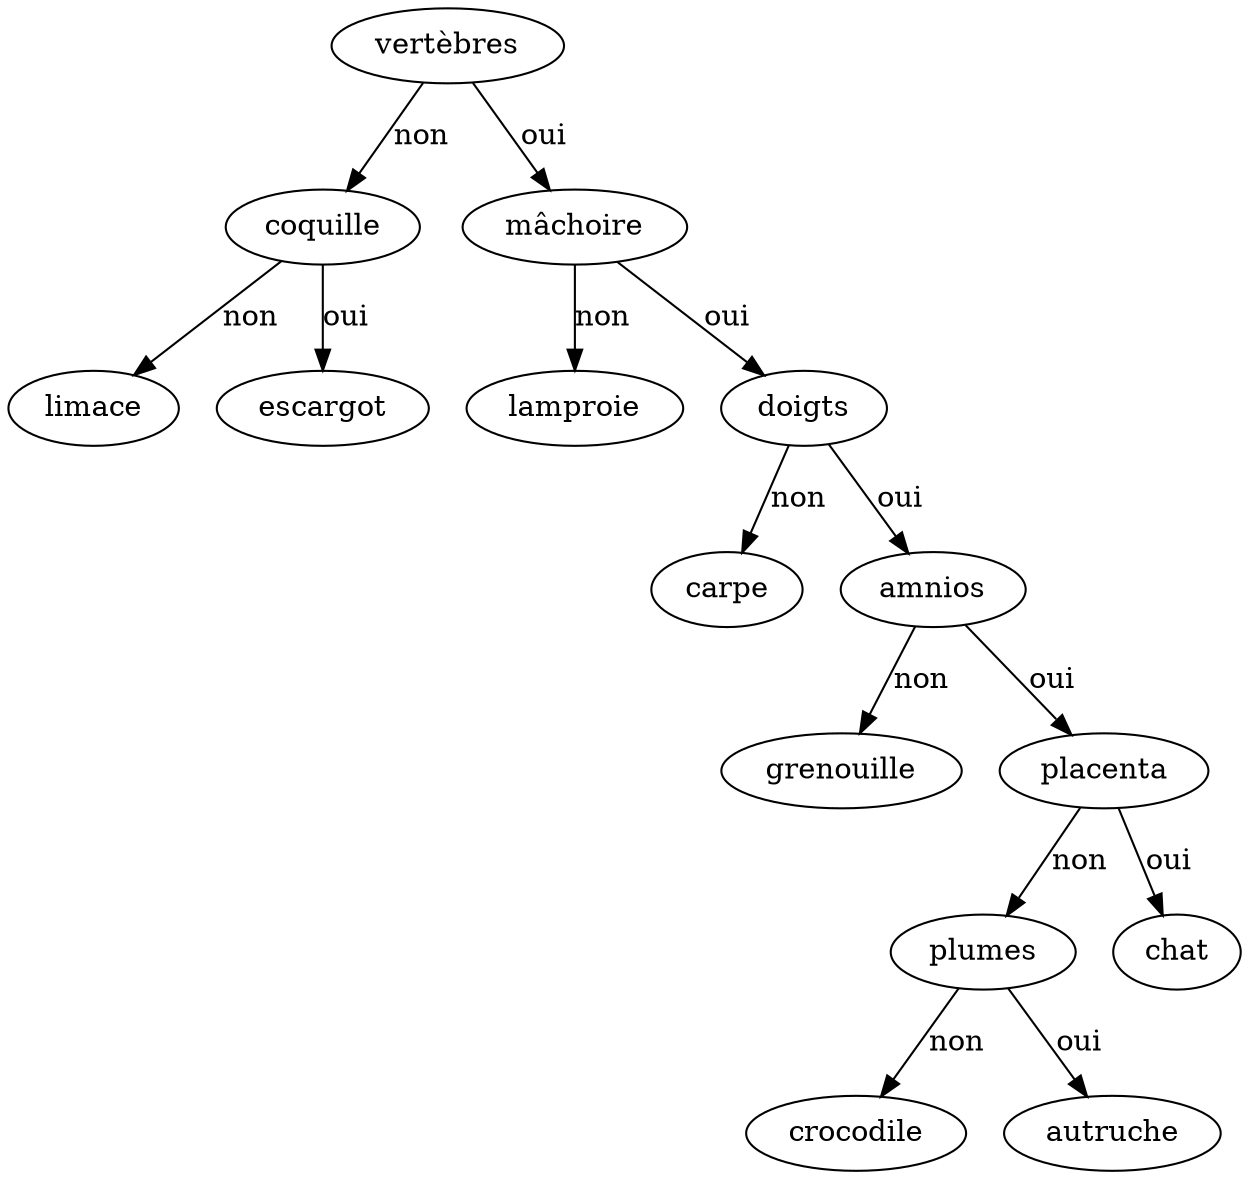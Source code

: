 digraph arbre {
vertèbres -> coquille [label = "non"]
coquille -> limace [label = "non"]
coquille -> escargot [label = "oui"]
vertèbres -> mâchoire [label = "oui"]
mâchoire -> lamproie [label = "non"]
mâchoire -> doigts [label = "oui"]
doigts -> carpe [label = "non"]
doigts -> amnios [label = "oui"]
amnios -> grenouille [label = "non"]
amnios -> placenta [label = "oui"]
placenta -> plumes [label = "non"]
placenta -> chat [label = "oui"]
plumes -> crocodile [label = "non"]
plumes -> autruche [label = "oui"]
}
